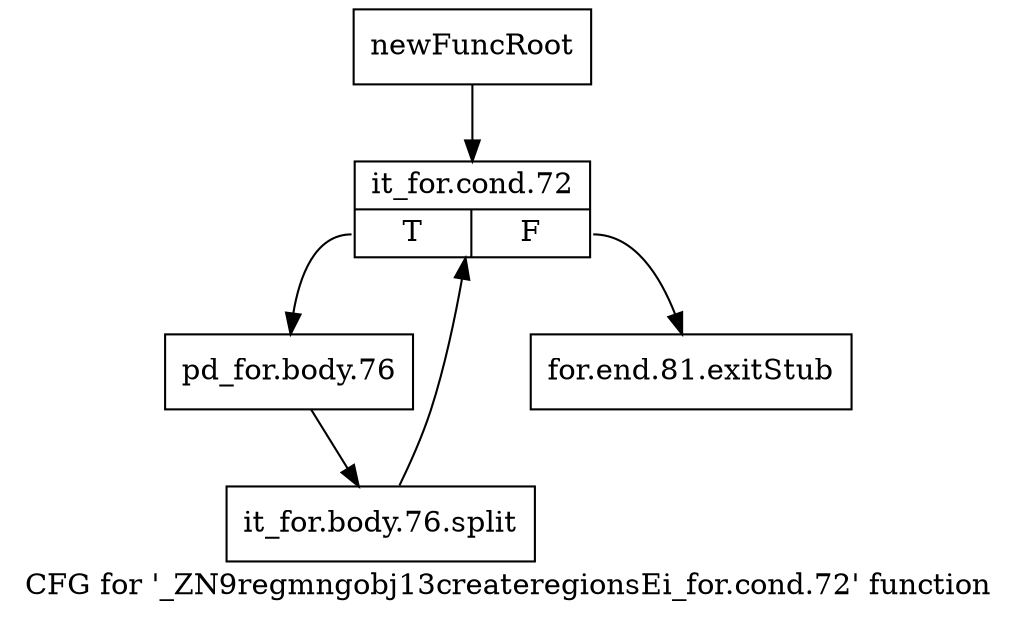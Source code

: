 digraph "CFG for '_ZN9regmngobj13createregionsEi_for.cond.72' function" {
	label="CFG for '_ZN9regmngobj13createregionsEi_for.cond.72' function";

	Node0x24561a0 [shape=record,label="{newFuncRoot}"];
	Node0x24561a0 -> Node0x2456580;
	Node0x24561f0 [shape=record,label="{for.end.81.exitStub}"];
	Node0x2456580 [shape=record,label="{it_for.cond.72|{<s0>T|<s1>F}}"];
	Node0x2456580:s0 -> Node0x24565d0;
	Node0x2456580:s1 -> Node0x24561f0;
	Node0x24565d0 [shape=record,label="{pd_for.body.76}"];
	Node0x24565d0 -> Node0x255f350;
	Node0x255f350 [shape=record,label="{it_for.body.76.split}"];
	Node0x255f350 -> Node0x2456580;
}

